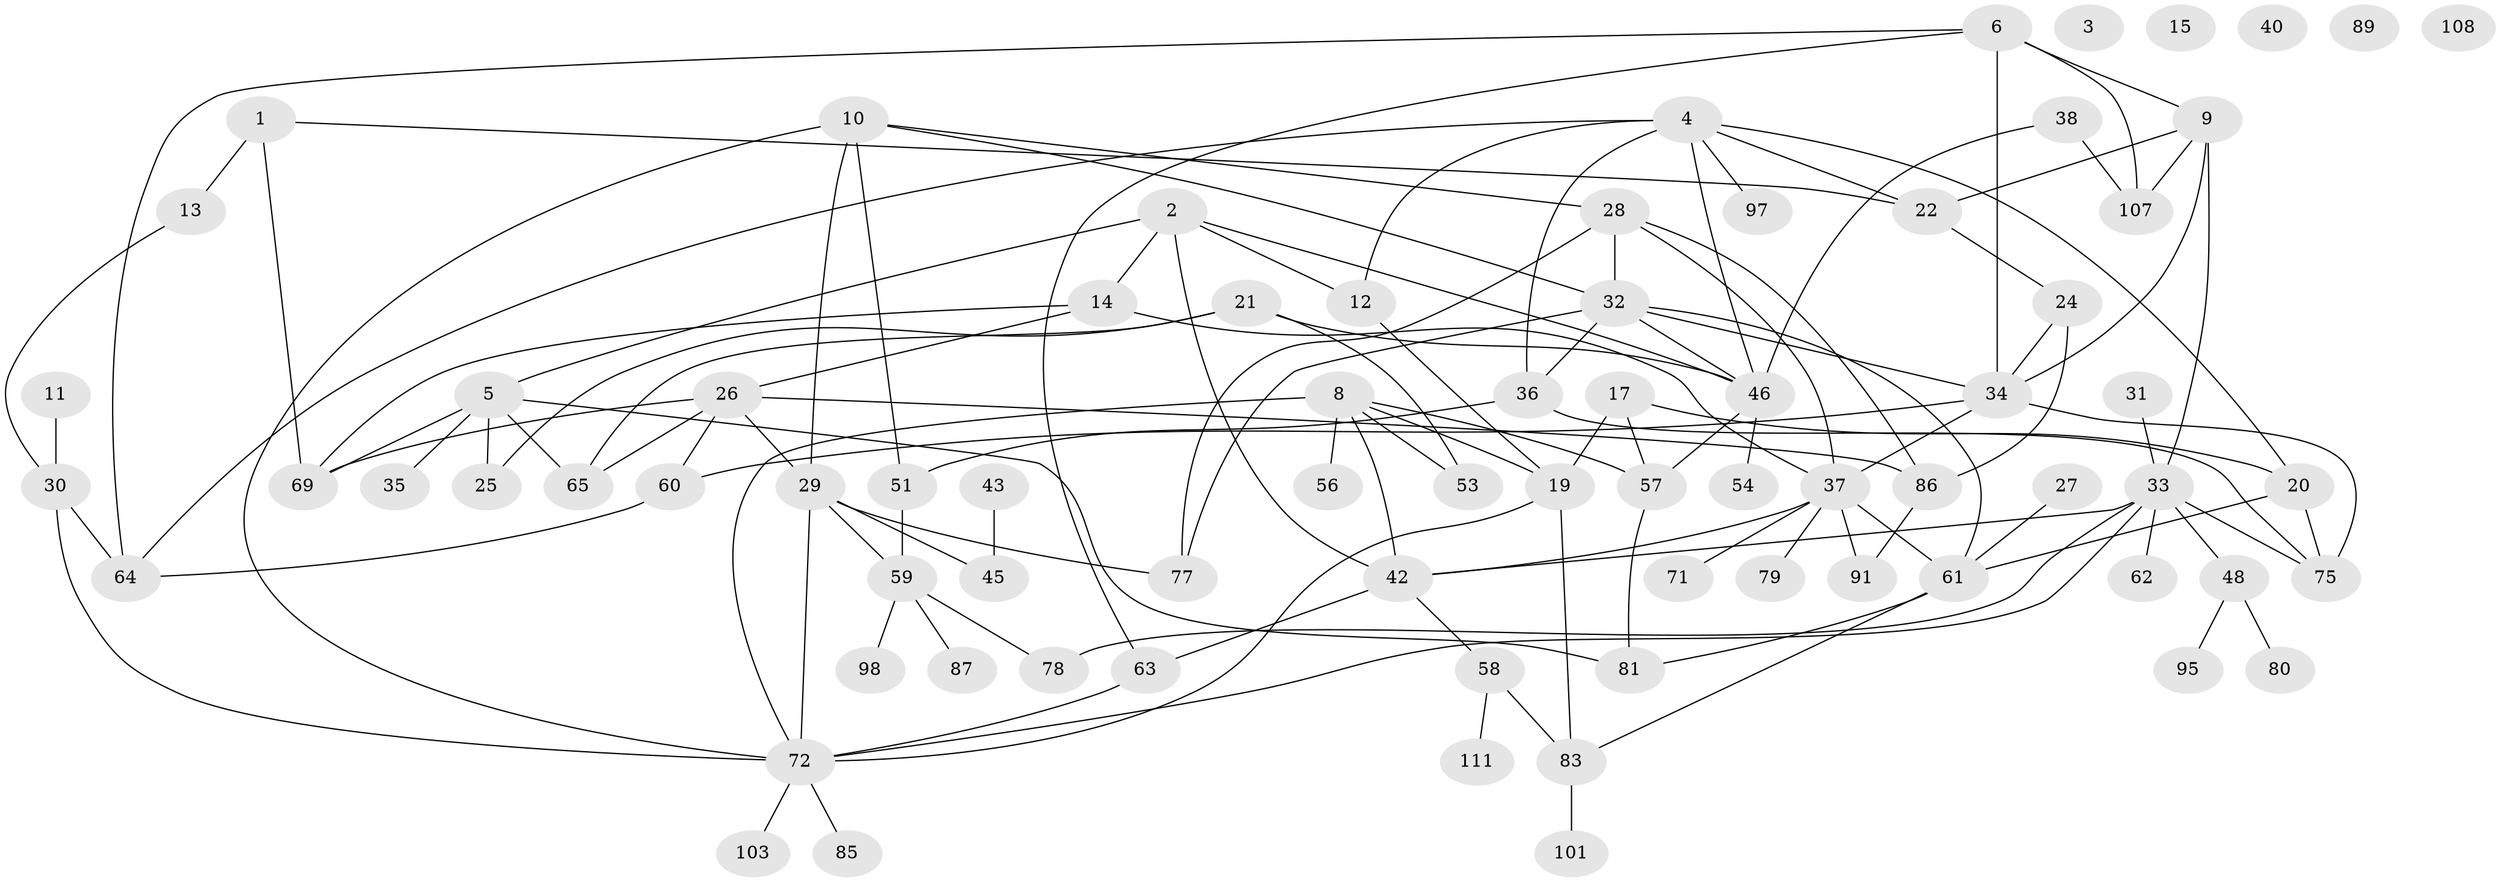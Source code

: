 // original degree distribution, {2: 0.21428571428571427, 4: 0.16964285714285715, 0: 0.044642857142857144, 7: 0.03571428571428571, 3: 0.22321428571428573, 6: 0.026785714285714284, 1: 0.19642857142857142, 5: 0.08035714285714286, 8: 0.008928571428571428}
// Generated by graph-tools (version 1.1) at 2025/41/03/06/25 10:41:22]
// undirected, 76 vertices, 122 edges
graph export_dot {
graph [start="1"]
  node [color=gray90,style=filled];
  1 [super="+41"];
  2 [super="+100"];
  3;
  4 [super="+7"];
  5 [super="+90"];
  6 [super="+44"];
  8 [super="+16"];
  9 [super="+18"];
  10 [super="+50"];
  11;
  12 [super="+70"];
  13;
  14;
  15;
  17;
  19 [super="+39"];
  20 [super="+88"];
  21 [super="+23"];
  22;
  24 [super="+110"];
  25 [super="+73"];
  26 [super="+55"];
  27;
  28 [super="+76"];
  29 [super="+109"];
  30 [super="+84"];
  31 [super="+93"];
  32 [super="+67"];
  33 [super="+47"];
  34 [super="+66"];
  35;
  36 [super="+52"];
  37 [super="+49"];
  38;
  40;
  42 [super="+68"];
  43;
  45;
  46 [super="+104"];
  48 [super="+106"];
  51;
  53 [super="+94"];
  54;
  56;
  57 [super="+74"];
  58 [super="+105"];
  59 [super="+99"];
  60;
  61 [super="+92"];
  62;
  63;
  64 [super="+96"];
  65;
  69;
  71;
  72 [super="+82"];
  75;
  77;
  78;
  79;
  80;
  81;
  83;
  85;
  86 [super="+102"];
  87;
  89;
  91;
  95;
  97;
  98;
  101;
  103;
  107 [super="+112"];
  108;
  111;
  1 -- 69;
  1 -- 13;
  1 -- 22;
  2 -- 12;
  2 -- 46;
  2 -- 42 [weight=2];
  2 -- 14;
  2 -- 5;
  4 -- 22;
  4 -- 97;
  4 -- 64;
  4 -- 36;
  4 -- 20;
  4 -- 46;
  4 -- 12;
  5 -- 81;
  5 -- 65;
  5 -- 35;
  5 -- 69;
  5 -- 25;
  6 -- 63;
  6 -- 107;
  6 -- 64;
  6 -- 9;
  6 -- 34;
  8 -- 42;
  8 -- 57;
  8 -- 19;
  8 -- 56;
  8 -- 72;
  8 -- 53;
  9 -- 22;
  9 -- 34;
  9 -- 107;
  9 -- 33;
  10 -- 28;
  10 -- 29;
  10 -- 32;
  10 -- 51;
  10 -- 72;
  11 -- 30;
  12 -- 19;
  13 -- 30;
  14 -- 26;
  14 -- 37;
  14 -- 69;
  17 -- 57;
  17 -- 20;
  17 -- 19;
  19 -- 83;
  19 -- 72;
  20 -- 61;
  20 -- 75;
  21 -- 65;
  21 -- 25;
  21 -- 46;
  21 -- 53;
  22 -- 24;
  24 -- 86;
  24 -- 34;
  26 -- 29;
  26 -- 65;
  26 -- 69;
  26 -- 86;
  26 -- 60;
  27 -- 61;
  28 -- 32;
  28 -- 77;
  28 -- 37;
  28 -- 86;
  29 -- 45;
  29 -- 77;
  29 -- 72;
  29 -- 59;
  30 -- 64;
  30 -- 72;
  31 -- 33;
  32 -- 46;
  32 -- 77;
  32 -- 34;
  32 -- 36;
  32 -- 61;
  33 -- 75;
  33 -- 78;
  33 -- 48 [weight=2];
  33 -- 62;
  33 -- 42;
  33 -- 72;
  34 -- 37;
  34 -- 75;
  34 -- 60;
  36 -- 51;
  36 -- 75;
  37 -- 71;
  37 -- 42;
  37 -- 91;
  37 -- 61;
  37 -- 79;
  38 -- 46;
  38 -- 107;
  42 -- 58;
  42 -- 63;
  43 -- 45;
  46 -- 57;
  46 -- 54;
  48 -- 95;
  48 -- 80;
  51 -- 59;
  57 -- 81;
  58 -- 83;
  58 -- 111;
  59 -- 98;
  59 -- 87;
  59 -- 78;
  60 -- 64;
  61 -- 81;
  61 -- 83;
  63 -- 72;
  72 -- 85;
  72 -- 103;
  83 -- 101;
  86 -- 91;
}
